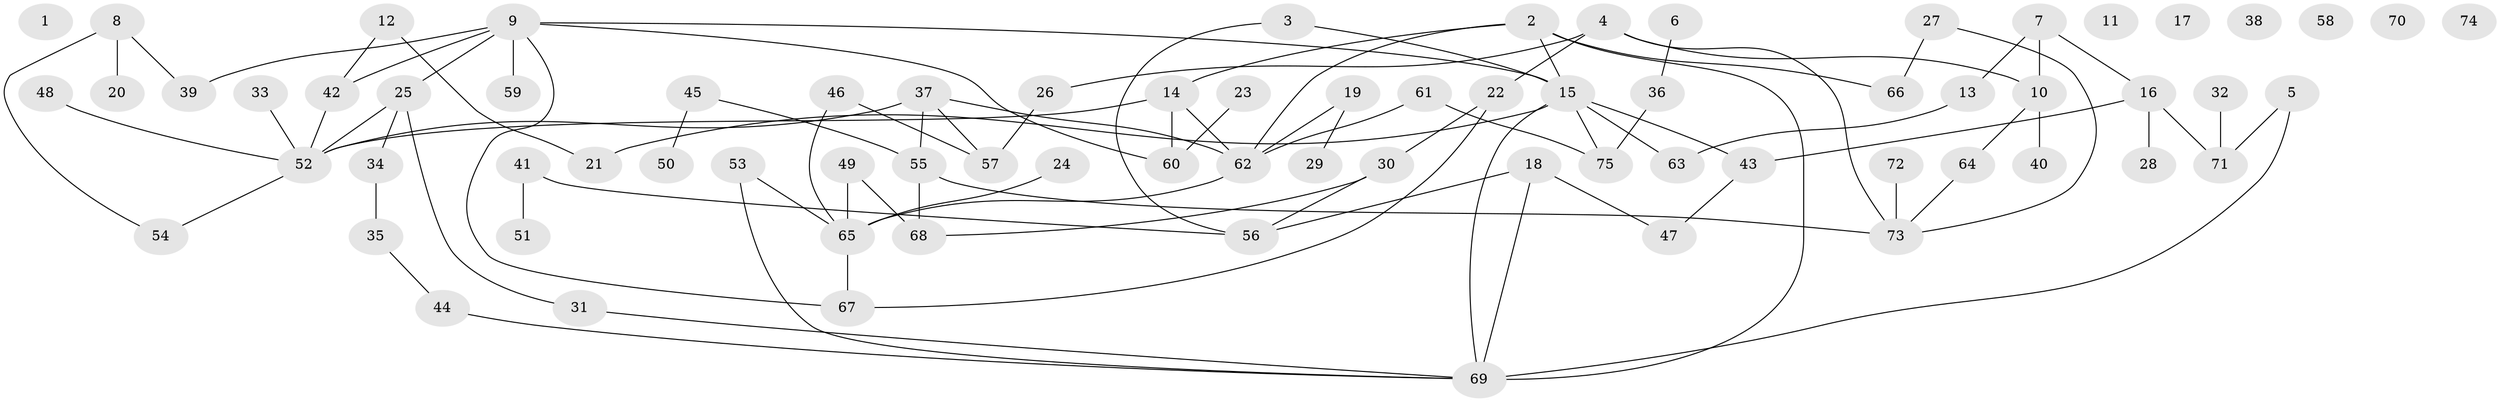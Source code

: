 // Generated by graph-tools (version 1.1) at 2025/40/03/09/25 04:40:17]
// undirected, 75 vertices, 93 edges
graph export_dot {
graph [start="1"]
  node [color=gray90,style=filled];
  1;
  2;
  3;
  4;
  5;
  6;
  7;
  8;
  9;
  10;
  11;
  12;
  13;
  14;
  15;
  16;
  17;
  18;
  19;
  20;
  21;
  22;
  23;
  24;
  25;
  26;
  27;
  28;
  29;
  30;
  31;
  32;
  33;
  34;
  35;
  36;
  37;
  38;
  39;
  40;
  41;
  42;
  43;
  44;
  45;
  46;
  47;
  48;
  49;
  50;
  51;
  52;
  53;
  54;
  55;
  56;
  57;
  58;
  59;
  60;
  61;
  62;
  63;
  64;
  65;
  66;
  67;
  68;
  69;
  70;
  71;
  72;
  73;
  74;
  75;
  2 -- 14;
  2 -- 15;
  2 -- 62;
  2 -- 66;
  2 -- 69;
  3 -- 15;
  3 -- 56;
  4 -- 10;
  4 -- 22;
  4 -- 26;
  4 -- 73;
  5 -- 69;
  5 -- 71;
  6 -- 36;
  7 -- 10;
  7 -- 13;
  7 -- 16;
  8 -- 20;
  8 -- 39;
  8 -- 54;
  9 -- 15;
  9 -- 25;
  9 -- 39;
  9 -- 42;
  9 -- 59;
  9 -- 60;
  9 -- 67;
  10 -- 40;
  10 -- 64;
  12 -- 21;
  12 -- 42;
  13 -- 63;
  14 -- 52;
  14 -- 60;
  14 -- 62;
  15 -- 21;
  15 -- 43;
  15 -- 63;
  15 -- 69;
  15 -- 75;
  16 -- 28;
  16 -- 43;
  16 -- 71;
  18 -- 47;
  18 -- 56;
  18 -- 69;
  19 -- 29;
  19 -- 62;
  22 -- 30;
  22 -- 67;
  23 -- 60;
  24 -- 65;
  25 -- 31;
  25 -- 34;
  25 -- 52;
  26 -- 57;
  27 -- 66;
  27 -- 73;
  30 -- 56;
  30 -- 68;
  31 -- 69;
  32 -- 71;
  33 -- 52;
  34 -- 35;
  35 -- 44;
  36 -- 75;
  37 -- 52;
  37 -- 55;
  37 -- 57;
  37 -- 62;
  41 -- 51;
  41 -- 56;
  42 -- 52;
  43 -- 47;
  44 -- 69;
  45 -- 50;
  45 -- 55;
  46 -- 57;
  46 -- 65;
  48 -- 52;
  49 -- 65;
  49 -- 68;
  52 -- 54;
  53 -- 65;
  53 -- 69;
  55 -- 68;
  55 -- 73;
  61 -- 62;
  61 -- 75;
  62 -- 65;
  64 -- 73;
  65 -- 67;
  72 -- 73;
}
